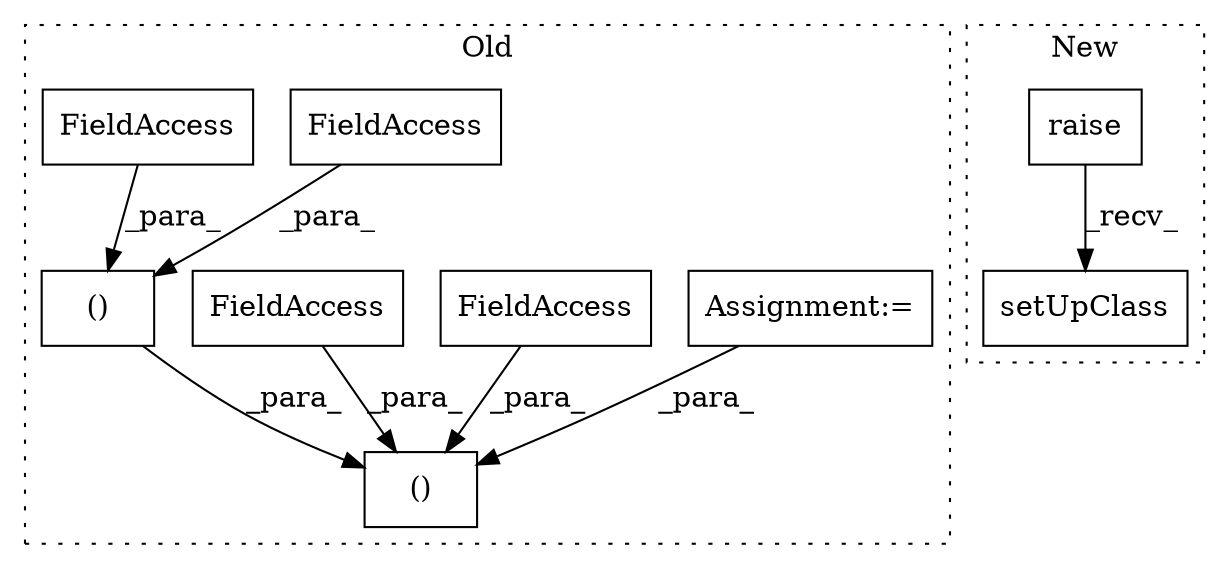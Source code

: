 digraph G {
subgraph cluster0 {
1 [label="()" a="106" s="2054" l="101" shape="box"];
4 [label="Assignment:=" a="7" s="2009" l="1" shape="box"];
5 [label="FieldAccess" a="22" s="2055" l="7" shape="box"];
6 [label="FieldAccess" a="22" s="2075" l="7" shape="box"];
7 [label="()" a="106" s="2101" l="25" shape="box"];
8 [label="FieldAccess" a="22" s="2120" l="6" shape="box"];
9 [label="FieldAccess" a="22" s="2101" l="6" shape="box"];
label = "Old";
style="dotted";
}
subgraph cluster1 {
2 [label="setUpClass" a="32" s="1766" l="12" shape="box"];
3 [label="raise" a="32" s="1758" l="7" shape="box"];
label = "New";
style="dotted";
}
3 -> 2 [label="_recv_"];
4 -> 1 [label="_para_"];
5 -> 1 [label="_para_"];
6 -> 1 [label="_para_"];
7 -> 1 [label="_para_"];
8 -> 7 [label="_para_"];
9 -> 7 [label="_para_"];
}